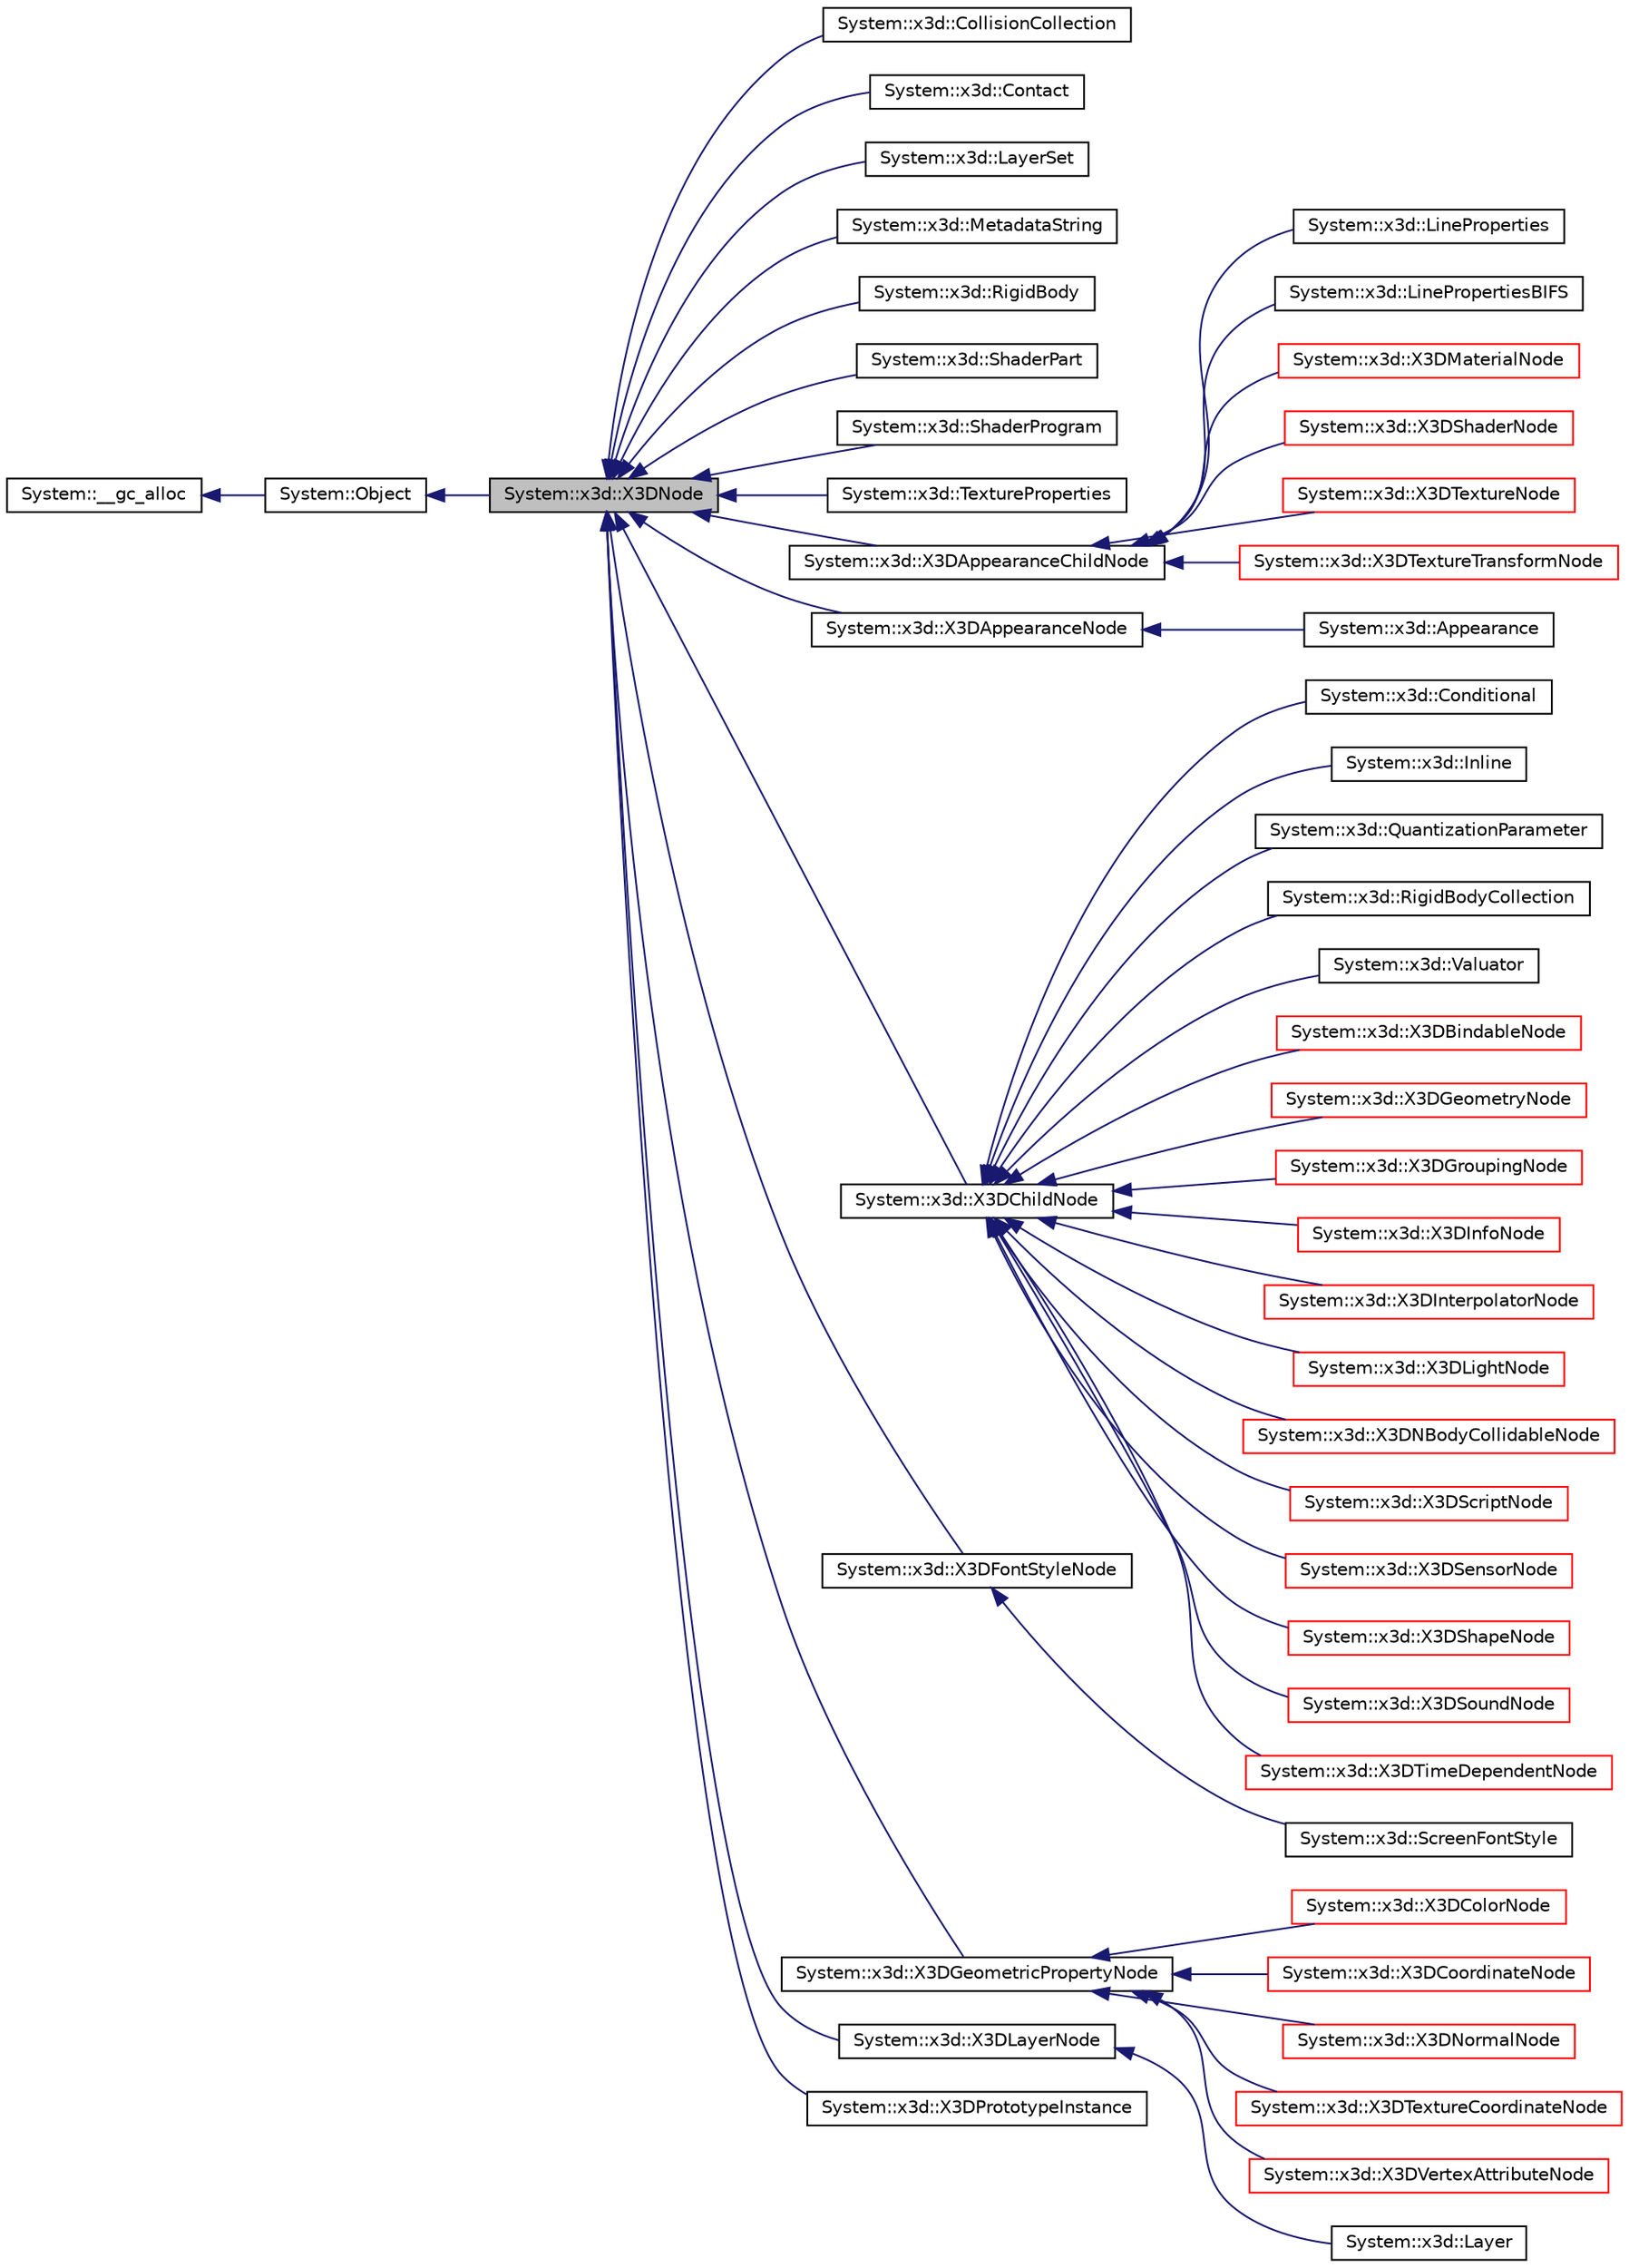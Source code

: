 digraph G
{
  edge [fontname="Helvetica",fontsize="10",labelfontname="Helvetica",labelfontsize="10"];
  node [fontname="Helvetica",fontsize="10",shape=record];
  rankdir="LR";
  Node1 [label="System::x3d::X3DNode",height=0.2,width=0.4,color="black", fillcolor="grey75", style="filled" fontcolor="black"];
  Node2 -> Node1 [dir="back",color="midnightblue",fontsize="10",style="solid",fontname="Helvetica"];
  Node2 [label="System::Object",height=0.2,width=0.4,color="black", fillcolor="white", style="filled",URL="$class_system_1_1_object.html"];
  Node3 -> Node2 [dir="back",color="midnightblue",fontsize="10",style="solid",fontname="Helvetica"];
  Node3 [label="System::__gc_alloc",height=0.2,width=0.4,color="black", fillcolor="white", style="filled",URL="$class_system_1_1____gc__alloc.html"];
  Node1 -> Node4 [dir="back",color="midnightblue",fontsize="10",style="solid",fontname="Helvetica"];
  Node4 [label="System::x3d::CollisionCollection",height=0.2,width=0.4,color="black", fillcolor="white", style="filled",URL="$class_system_1_1x3d_1_1_collision_collection.html"];
  Node1 -> Node5 [dir="back",color="midnightblue",fontsize="10",style="solid",fontname="Helvetica"];
  Node5 [label="System::x3d::Contact",height=0.2,width=0.4,color="black", fillcolor="white", style="filled",URL="$class_system_1_1x3d_1_1_contact.html"];
  Node1 -> Node6 [dir="back",color="midnightblue",fontsize="10",style="solid",fontname="Helvetica"];
  Node6 [label="System::x3d::LayerSet",height=0.2,width=0.4,color="black", fillcolor="white", style="filled",URL="$class_system_1_1x3d_1_1_layer_set.html"];
  Node1 -> Node7 [dir="back",color="midnightblue",fontsize="10",style="solid",fontname="Helvetica"];
  Node7 [label="System::x3d::MetadataString",height=0.2,width=0.4,color="black", fillcolor="white", style="filled",URL="$class_system_1_1x3d_1_1_metadata_string.html"];
  Node1 -> Node8 [dir="back",color="midnightblue",fontsize="10",style="solid",fontname="Helvetica"];
  Node8 [label="System::x3d::RigidBody",height=0.2,width=0.4,color="black", fillcolor="white", style="filled",URL="$class_system_1_1x3d_1_1_rigid_body.html"];
  Node1 -> Node9 [dir="back",color="midnightblue",fontsize="10",style="solid",fontname="Helvetica"];
  Node9 [label="System::x3d::ShaderPart",height=0.2,width=0.4,color="black", fillcolor="white", style="filled",URL="$class_system_1_1x3d_1_1_shader_part.html"];
  Node1 -> Node10 [dir="back",color="midnightblue",fontsize="10",style="solid",fontname="Helvetica"];
  Node10 [label="System::x3d::ShaderProgram",height=0.2,width=0.4,color="black", fillcolor="white", style="filled",URL="$class_system_1_1x3d_1_1_shader_program.html"];
  Node1 -> Node11 [dir="back",color="midnightblue",fontsize="10",style="solid",fontname="Helvetica"];
  Node11 [label="System::x3d::TextureProperties",height=0.2,width=0.4,color="black", fillcolor="white", style="filled",URL="$class_system_1_1x3d_1_1_texture_properties.html"];
  Node1 -> Node12 [dir="back",color="midnightblue",fontsize="10",style="solid",fontname="Helvetica"];
  Node12 [label="System::x3d::X3DAppearanceChildNode",height=0.2,width=0.4,color="black", fillcolor="white", style="filled",URL="$class_system_1_1x3d_1_1_x3_d_appearance_child_node.html"];
  Node12 -> Node13 [dir="back",color="midnightblue",fontsize="10",style="solid",fontname="Helvetica"];
  Node13 [label="System::x3d::LineProperties",height=0.2,width=0.4,color="black", fillcolor="white", style="filled",URL="$class_system_1_1x3d_1_1_line_properties.html"];
  Node12 -> Node14 [dir="back",color="midnightblue",fontsize="10",style="solid",fontname="Helvetica"];
  Node14 [label="System::x3d::LinePropertiesBIFS",height=0.2,width=0.4,color="black", fillcolor="white", style="filled",URL="$class_system_1_1x3d_1_1_line_properties_b_i_f_s.html"];
  Node12 -> Node15 [dir="back",color="midnightblue",fontsize="10",style="solid",fontname="Helvetica"];
  Node15 [label="System::x3d::X3DMaterialNode",height=0.2,width=0.4,color="red", fillcolor="white", style="filled",URL="$class_system_1_1x3d_1_1_x3_d_material_node.html"];
  Node12 -> Node16 [dir="back",color="midnightblue",fontsize="10",style="solid",fontname="Helvetica"];
  Node16 [label="System::x3d::X3DShaderNode",height=0.2,width=0.4,color="red", fillcolor="white", style="filled",URL="$class_system_1_1x3d_1_1_x3_d_shader_node.html"];
  Node12 -> Node17 [dir="back",color="midnightblue",fontsize="10",style="solid",fontname="Helvetica"];
  Node17 [label="System::x3d::X3DTextureNode",height=0.2,width=0.4,color="red", fillcolor="white", style="filled",URL="$class_system_1_1x3d_1_1_x3_d_texture_node.html"];
  Node12 -> Node18 [dir="back",color="midnightblue",fontsize="10",style="solid",fontname="Helvetica"];
  Node18 [label="System::x3d::X3DTextureTransformNode",height=0.2,width=0.4,color="red", fillcolor="white", style="filled",URL="$class_system_1_1x3d_1_1_x3_d_texture_transform_node.html"];
  Node1 -> Node19 [dir="back",color="midnightblue",fontsize="10",style="solid",fontname="Helvetica"];
  Node19 [label="System::x3d::X3DAppearanceNode",height=0.2,width=0.4,color="black", fillcolor="white", style="filled",URL="$class_system_1_1x3d_1_1_x3_d_appearance_node.html"];
  Node19 -> Node20 [dir="back",color="midnightblue",fontsize="10",style="solid",fontname="Helvetica"];
  Node20 [label="System::x3d::Appearance",height=0.2,width=0.4,color="black", fillcolor="white", style="filled",URL="$class_system_1_1x3d_1_1_appearance.html"];
  Node1 -> Node21 [dir="back",color="midnightblue",fontsize="10",style="solid",fontname="Helvetica"];
  Node21 [label="System::x3d::X3DChildNode",height=0.2,width=0.4,color="black", fillcolor="white", style="filled",URL="$class_system_1_1x3d_1_1_x3_d_child_node.html"];
  Node21 -> Node22 [dir="back",color="midnightblue",fontsize="10",style="solid",fontname="Helvetica"];
  Node22 [label="System::x3d::Conditional",height=0.2,width=0.4,color="black", fillcolor="white", style="filled",URL="$class_system_1_1x3d_1_1_conditional.html"];
  Node21 -> Node23 [dir="back",color="midnightblue",fontsize="10",style="solid",fontname="Helvetica"];
  Node23 [label="System::x3d::Inline",height=0.2,width=0.4,color="black", fillcolor="white", style="filled",URL="$class_system_1_1x3d_1_1_inline.html"];
  Node21 -> Node24 [dir="back",color="midnightblue",fontsize="10",style="solid",fontname="Helvetica"];
  Node24 [label="System::x3d::QuantizationParameter",height=0.2,width=0.4,color="black", fillcolor="white", style="filled",URL="$class_system_1_1x3d_1_1_quantization_parameter.html"];
  Node21 -> Node25 [dir="back",color="midnightblue",fontsize="10",style="solid",fontname="Helvetica"];
  Node25 [label="System::x3d::RigidBodyCollection",height=0.2,width=0.4,color="black", fillcolor="white", style="filled",URL="$class_system_1_1x3d_1_1_rigid_body_collection.html"];
  Node21 -> Node26 [dir="back",color="midnightblue",fontsize="10",style="solid",fontname="Helvetica"];
  Node26 [label="System::x3d::Valuator",height=0.2,width=0.4,color="black", fillcolor="white", style="filled",URL="$class_system_1_1x3d_1_1_valuator.html"];
  Node21 -> Node27 [dir="back",color="midnightblue",fontsize="10",style="solid",fontname="Helvetica"];
  Node27 [label="System::x3d::X3DBindableNode",height=0.2,width=0.4,color="red", fillcolor="white", style="filled",URL="$class_system_1_1x3d_1_1_x3_d_bindable_node.html"];
  Node21 -> Node28 [dir="back",color="midnightblue",fontsize="10",style="solid",fontname="Helvetica"];
  Node28 [label="System::x3d::X3DGeometryNode",height=0.2,width=0.4,color="red", fillcolor="white", style="filled",URL="$class_system_1_1x3d_1_1_x3_d_geometry_node.html"];
  Node21 -> Node29 [dir="back",color="midnightblue",fontsize="10",style="solid",fontname="Helvetica"];
  Node29 [label="System::x3d::X3DGroupingNode",height=0.2,width=0.4,color="red", fillcolor="white", style="filled",URL="$class_system_1_1x3d_1_1_x3_d_grouping_node.html"];
  Node21 -> Node30 [dir="back",color="midnightblue",fontsize="10",style="solid",fontname="Helvetica"];
  Node30 [label="System::x3d::X3DInfoNode",height=0.2,width=0.4,color="red", fillcolor="white", style="filled",URL="$class_system_1_1x3d_1_1_x3_d_info_node.html"];
  Node21 -> Node31 [dir="back",color="midnightblue",fontsize="10",style="solid",fontname="Helvetica"];
  Node31 [label="System::x3d::X3DInterpolatorNode",height=0.2,width=0.4,color="red", fillcolor="white", style="filled",URL="$class_system_1_1x3d_1_1_x3_d_interpolator_node.html"];
  Node21 -> Node32 [dir="back",color="midnightblue",fontsize="10",style="solid",fontname="Helvetica"];
  Node32 [label="System::x3d::X3DLightNode",height=0.2,width=0.4,color="red", fillcolor="white", style="filled",URL="$class_system_1_1x3d_1_1_x3_d_light_node.html"];
  Node21 -> Node33 [dir="back",color="midnightblue",fontsize="10",style="solid",fontname="Helvetica"];
  Node33 [label="System::x3d::X3DNBodyCollidableNode",height=0.2,width=0.4,color="red", fillcolor="white", style="filled",URL="$class_system_1_1x3d_1_1_x3_d_n_body_collidable_node.html"];
  Node21 -> Node34 [dir="back",color="midnightblue",fontsize="10",style="solid",fontname="Helvetica"];
  Node34 [label="System::x3d::X3DScriptNode",height=0.2,width=0.4,color="red", fillcolor="white", style="filled",URL="$class_system_1_1x3d_1_1_x3_d_script_node.html"];
  Node21 -> Node35 [dir="back",color="midnightblue",fontsize="10",style="solid",fontname="Helvetica"];
  Node35 [label="System::x3d::X3DSensorNode",height=0.2,width=0.4,color="red", fillcolor="white", style="filled",URL="$class_system_1_1x3d_1_1_x3_d_sensor_node.html"];
  Node21 -> Node36 [dir="back",color="midnightblue",fontsize="10",style="solid",fontname="Helvetica"];
  Node36 [label="System::x3d::X3DShapeNode",height=0.2,width=0.4,color="red", fillcolor="white", style="filled",URL="$class_system_1_1x3d_1_1_x3_d_shape_node.html"];
  Node21 -> Node37 [dir="back",color="midnightblue",fontsize="10",style="solid",fontname="Helvetica"];
  Node37 [label="System::x3d::X3DSoundNode",height=0.2,width=0.4,color="red", fillcolor="white", style="filled",URL="$class_system_1_1x3d_1_1_x3_d_sound_node.html"];
  Node21 -> Node38 [dir="back",color="midnightblue",fontsize="10",style="solid",fontname="Helvetica"];
  Node38 [label="System::x3d::X3DTimeDependentNode",height=0.2,width=0.4,color="red", fillcolor="white", style="filled",URL="$class_system_1_1x3d_1_1_x3_d_time_dependent_node.html"];
  Node1 -> Node39 [dir="back",color="midnightblue",fontsize="10",style="solid",fontname="Helvetica"];
  Node39 [label="System::x3d::X3DFontStyleNode",height=0.2,width=0.4,color="black", fillcolor="white", style="filled",URL="$class_system_1_1x3d_1_1_x3_d_font_style_node.html"];
  Node39 -> Node40 [dir="back",color="midnightblue",fontsize="10",style="solid",fontname="Helvetica"];
  Node40 [label="System::x3d::ScreenFontStyle",height=0.2,width=0.4,color="black", fillcolor="white", style="filled",URL="$class_system_1_1x3d_1_1_screen_font_style.html"];
  Node1 -> Node41 [dir="back",color="midnightblue",fontsize="10",style="solid",fontname="Helvetica"];
  Node41 [label="System::x3d::X3DGeometricPropertyNode",height=0.2,width=0.4,color="black", fillcolor="white", style="filled",URL="$class_system_1_1x3d_1_1_x3_d_geometric_property_node.html"];
  Node41 -> Node42 [dir="back",color="midnightblue",fontsize="10",style="solid",fontname="Helvetica"];
  Node42 [label="System::x3d::X3DColorNode",height=0.2,width=0.4,color="red", fillcolor="white", style="filled",URL="$class_system_1_1x3d_1_1_x3_d_color_node.html"];
  Node41 -> Node43 [dir="back",color="midnightblue",fontsize="10",style="solid",fontname="Helvetica"];
  Node43 [label="System::x3d::X3DCoordinateNode",height=0.2,width=0.4,color="red", fillcolor="white", style="filled",URL="$class_system_1_1x3d_1_1_x3_d_coordinate_node.html"];
  Node41 -> Node44 [dir="back",color="midnightblue",fontsize="10",style="solid",fontname="Helvetica"];
  Node44 [label="System::x3d::X3DNormalNode",height=0.2,width=0.4,color="red", fillcolor="white", style="filled",URL="$class_system_1_1x3d_1_1_x3_d_normal_node.html"];
  Node41 -> Node45 [dir="back",color="midnightblue",fontsize="10",style="solid",fontname="Helvetica"];
  Node45 [label="System::x3d::X3DTextureCoordinateNode",height=0.2,width=0.4,color="red", fillcolor="white", style="filled",URL="$class_system_1_1x3d_1_1_x3_d_texture_coordinate_node.html"];
  Node41 -> Node46 [dir="back",color="midnightblue",fontsize="10",style="solid",fontname="Helvetica"];
  Node46 [label="System::x3d::X3DVertexAttributeNode",height=0.2,width=0.4,color="red", fillcolor="white", style="filled",URL="$class_system_1_1x3d_1_1_x3_d_vertex_attribute_node.html"];
  Node1 -> Node47 [dir="back",color="midnightblue",fontsize="10",style="solid",fontname="Helvetica"];
  Node47 [label="System::x3d::X3DLayerNode",height=0.2,width=0.4,color="black", fillcolor="white", style="filled",URL="$class_system_1_1x3d_1_1_x3_d_layer_node.html"];
  Node47 -> Node48 [dir="back",color="midnightblue",fontsize="10",style="solid",fontname="Helvetica"];
  Node48 [label="System::x3d::Layer",height=0.2,width=0.4,color="black", fillcolor="white", style="filled",URL="$class_system_1_1x3d_1_1_layer.html"];
  Node1 -> Node49 [dir="back",color="midnightblue",fontsize="10",style="solid",fontname="Helvetica"];
  Node49 [label="System::x3d::X3DPrototypeInstance",height=0.2,width=0.4,color="black", fillcolor="white", style="filled",URL="$class_system_1_1x3d_1_1_x3_d_prototype_instance.html"];
}
